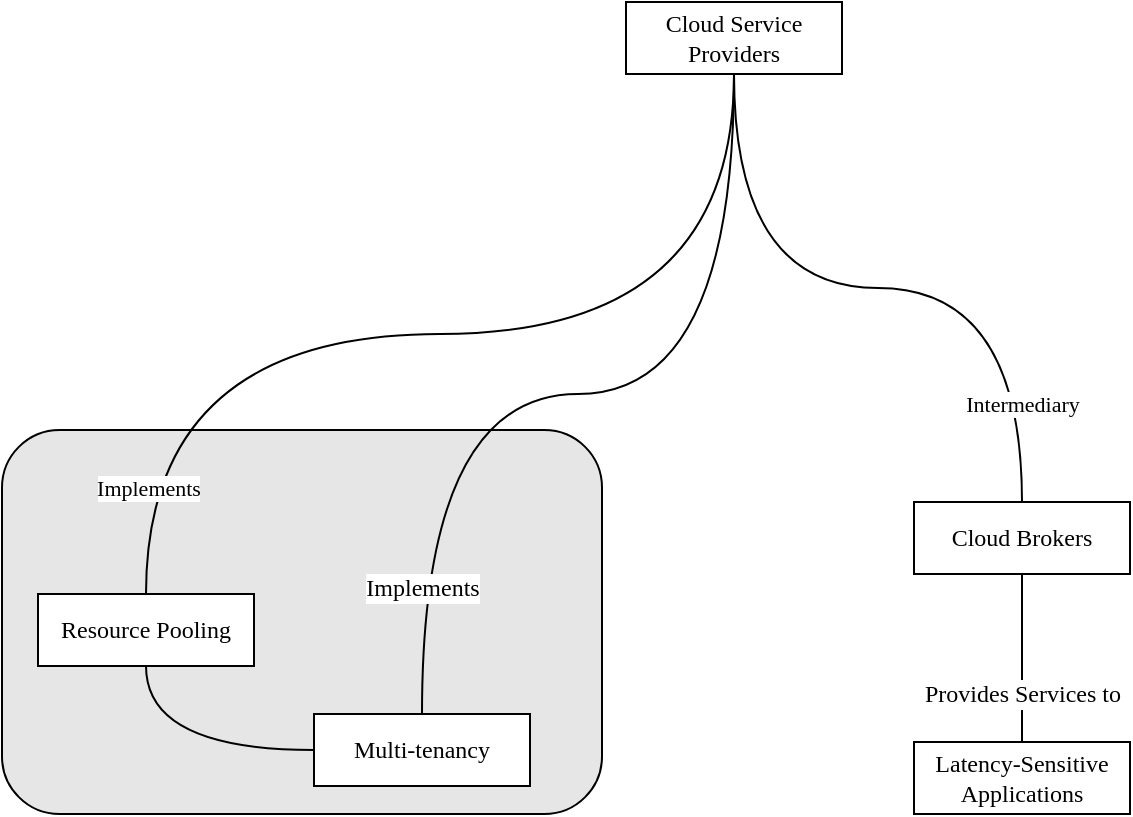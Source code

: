 <mxfile version="24.5.2" type="device">
  <diagram name="Page-1" id="cpVl-XdMm6i_dnP8wX1L">
    <mxGraphModel dx="2630" dy="770" grid="1" gridSize="12" guides="1" tooltips="1" connect="1" arrows="1" fold="1" page="0" pageScale="1" pageWidth="827" pageHeight="1169" background="none" math="0" shadow="0">
      <root>
        <mxCell id="0" />
        <mxCell id="1" parent="0" />
        <mxCell id="HRYRs53hifWuSkkwa5ji-6" value="" style="rounded=1;whiteSpace=wrap;html=1;fillColor=#E6E6E6;" vertex="1" parent="1">
          <mxGeometry x="-828" y="478" width="300" height="192" as="geometry" />
        </mxCell>
        <mxCell id="C7wA58M1KJfgh3evg-o2-19" style="edgeStyle=orthogonalEdgeStyle;rounded=0;orthogonalLoop=1;jettySize=auto;html=1;exitX=0.5;exitY=1;exitDx=0;exitDy=0;entryX=0.5;entryY=0;entryDx=0;entryDy=0;fontFamily=Times New Roman;endArrow=none;endFill=0;curved=1;" parent="1" source="fNZFB94BEyN8GhcsSaSw-6" target="C7wA58M1KJfgh3evg-o2-9" edge="1">
          <mxGeometry relative="1" as="geometry" />
        </mxCell>
        <mxCell id="C7wA58M1KJfgh3evg-o2-39" value="&lt;div style=&quot;font-size: 12px;&quot;&gt;&lt;div&gt;Provides Services to&lt;/div&gt;&lt;/div&gt;" style="edgeLabel;html=1;align=center;verticalAlign=middle;resizable=0;points=[];fontFamily=Times New Roman;" parent="C7wA58M1KJfgh3evg-o2-19" vertex="1" connectable="0">
          <mxGeometry x="0.919" y="-2" relative="1" as="geometry">
            <mxPoint x="2" y="-21" as="offset" />
          </mxGeometry>
        </mxCell>
        <mxCell id="HRYRs53hifWuSkkwa5ji-4" style="edgeStyle=orthogonalEdgeStyle;rounded=0;orthogonalLoop=1;jettySize=auto;html=1;exitX=0.5;exitY=1;exitDx=0;exitDy=0;entryX=0;entryY=0.5;entryDx=0;entryDy=0;endArrow=none;endFill=0;curved=1;fontFamily=Times New Roman;" edge="1" parent="1" source="fNZFB94BEyN8GhcsSaSw-3" target="fNZFB94BEyN8GhcsSaSw-5">
          <mxGeometry relative="1" as="geometry" />
        </mxCell>
        <mxCell id="fNZFB94BEyN8GhcsSaSw-3" value="&lt;div&gt;Resource Pooling&lt;/div&gt;" style="rounded=0;whiteSpace=wrap;html=1;fontFamily=Times New Roman;" parent="1" vertex="1">
          <mxGeometry x="-810" y="560" width="108" height="36" as="geometry" />
        </mxCell>
        <mxCell id="fNZFB94BEyN8GhcsSaSw-5" value="&lt;div&gt;Multi-tenancy&lt;/div&gt;" style="rounded=0;whiteSpace=wrap;html=1;fontFamily=Times New Roman;" parent="1" vertex="1">
          <mxGeometry x="-672" y="620" width="108" height="36" as="geometry" />
        </mxCell>
        <mxCell id="fNZFB94BEyN8GhcsSaSw-6" value="&lt;div&gt;Cloud Brokers&lt;/div&gt;" style="rounded=0;whiteSpace=wrap;html=1;fontFamily=Times New Roman;" parent="1" vertex="1">
          <mxGeometry x="-372" y="514" width="108" height="36" as="geometry" />
        </mxCell>
        <mxCell id="fNZFB94BEyN8GhcsSaSw-40" style="edgeStyle=orthogonalEdgeStyle;rounded=0;orthogonalLoop=1;jettySize=auto;html=1;exitX=0.5;exitY=1;exitDx=0;exitDy=0;endArrow=none;endFill=0;fontFamily=Times New Roman;curved=1;" parent="1" source="fNZFB94BEyN8GhcsSaSw-19" target="fNZFB94BEyN8GhcsSaSw-3" edge="1">
          <mxGeometry relative="1" as="geometry" />
        </mxCell>
        <mxCell id="HRYRs53hifWuSkkwa5ji-2" value="&lt;div&gt;Implements&lt;/div&gt;" style="edgeLabel;html=1;align=center;verticalAlign=middle;resizable=0;points=[];fontFamily=Times New Roman;" vertex="1" connectable="0" parent="fNZFB94BEyN8GhcsSaSw-40">
          <mxGeometry x="0.806" y="1" relative="1" as="geometry">
            <mxPoint as="offset" />
          </mxGeometry>
        </mxCell>
        <mxCell id="fNZFB94BEyN8GhcsSaSw-42" style="edgeStyle=orthogonalEdgeStyle;rounded=0;orthogonalLoop=1;jettySize=auto;html=1;exitX=0.5;exitY=1;exitDx=0;exitDy=0;endArrow=none;endFill=0;fontFamily=Times New Roman;curved=1;" parent="1" source="fNZFB94BEyN8GhcsSaSw-19" target="fNZFB94BEyN8GhcsSaSw-5" edge="1">
          <mxGeometry relative="1" as="geometry" />
        </mxCell>
        <mxCell id="C7wA58M1KJfgh3evg-o2-34" value="&lt;div style=&quot;font-size: 12px;&quot;&gt;&lt;div&gt;Implements&lt;/div&gt;&lt;/div&gt;" style="edgeLabel;html=1;align=center;verticalAlign=middle;resizable=0;points=[];fontFamily=Times New Roman;" parent="fNZFB94BEyN8GhcsSaSw-42" vertex="1" connectable="0">
          <mxGeometry x="0.806" y="1" relative="1" as="geometry">
            <mxPoint x="-1" y="-17" as="offset" />
          </mxGeometry>
        </mxCell>
        <mxCell id="fNZFB94BEyN8GhcsSaSw-43" style="rounded=0;orthogonalLoop=1;jettySize=auto;html=1;exitX=0.5;exitY=1;exitDx=0;exitDy=0;endArrow=none;endFill=0;fontFamily=Times New Roman;edgeStyle=orthogonalEdgeStyle;curved=1;" parent="1" source="fNZFB94BEyN8GhcsSaSw-19" target="fNZFB94BEyN8GhcsSaSw-6" edge="1">
          <mxGeometry relative="1" as="geometry" />
        </mxCell>
        <mxCell id="C7wA58M1KJfgh3evg-o2-35" value="&lt;div&gt;Intermediary&lt;/div&gt;" style="edgeLabel;html=1;align=center;verticalAlign=middle;resizable=0;points=[];fontFamily=Times New Roman;" parent="fNZFB94BEyN8GhcsSaSw-43" vertex="1" connectable="0">
          <mxGeometry x="0.819" y="-1" relative="1" as="geometry">
            <mxPoint x="1" y="-17" as="offset" />
          </mxGeometry>
        </mxCell>
        <mxCell id="fNZFB94BEyN8GhcsSaSw-19" value="&lt;div&gt;&lt;font&gt;Cloud Service Providers&lt;/font&gt;&lt;/div&gt;" style="rounded=0;whiteSpace=wrap;html=1;fontFamily=Times New Roman;" parent="1" vertex="1">
          <mxGeometry x="-516" y="264" width="108" height="36" as="geometry" />
        </mxCell>
        <mxCell id="C7wA58M1KJfgh3evg-o2-9" value="&lt;div&gt;&lt;font&gt;Latency-Sensitive Applications&lt;/font&gt;&lt;/div&gt;" style="rounded=0;whiteSpace=wrap;html=1;fontFamily=Times New Roman;" parent="1" vertex="1">
          <mxGeometry x="-372" y="634.0" width="108" height="36" as="geometry" />
        </mxCell>
      </root>
    </mxGraphModel>
  </diagram>
</mxfile>

